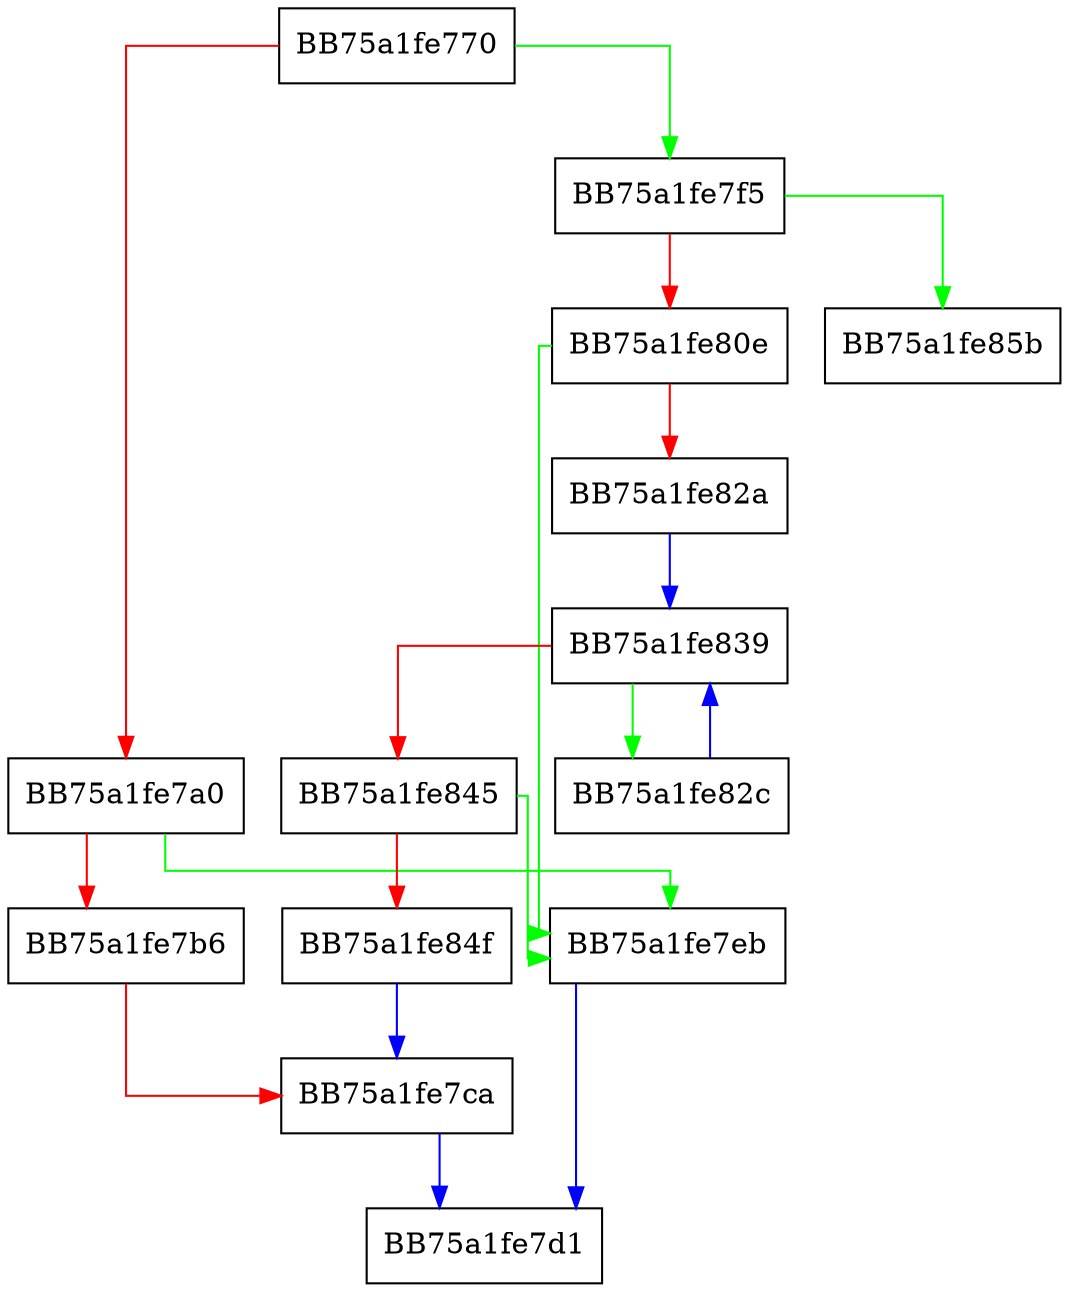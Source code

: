 digraph luaB_tonumber {
  node [shape="box"];
  graph [splines=ortho];
  BB75a1fe770 -> BB75a1fe7f5 [color="green"];
  BB75a1fe770 -> BB75a1fe7a0 [color="red"];
  BB75a1fe7a0 -> BB75a1fe7eb [color="green"];
  BB75a1fe7a0 -> BB75a1fe7b6 [color="red"];
  BB75a1fe7b6 -> BB75a1fe7ca [color="red"];
  BB75a1fe7ca -> BB75a1fe7d1 [color="blue"];
  BB75a1fe7eb -> BB75a1fe7d1 [color="blue"];
  BB75a1fe7f5 -> BB75a1fe85b [color="green"];
  BB75a1fe7f5 -> BB75a1fe80e [color="red"];
  BB75a1fe80e -> BB75a1fe7eb [color="green"];
  BB75a1fe80e -> BB75a1fe82a [color="red"];
  BB75a1fe82a -> BB75a1fe839 [color="blue"];
  BB75a1fe82c -> BB75a1fe839 [color="blue"];
  BB75a1fe839 -> BB75a1fe82c [color="green"];
  BB75a1fe839 -> BB75a1fe845 [color="red"];
  BB75a1fe845 -> BB75a1fe7eb [color="green"];
  BB75a1fe845 -> BB75a1fe84f [color="red"];
  BB75a1fe84f -> BB75a1fe7ca [color="blue"];
}